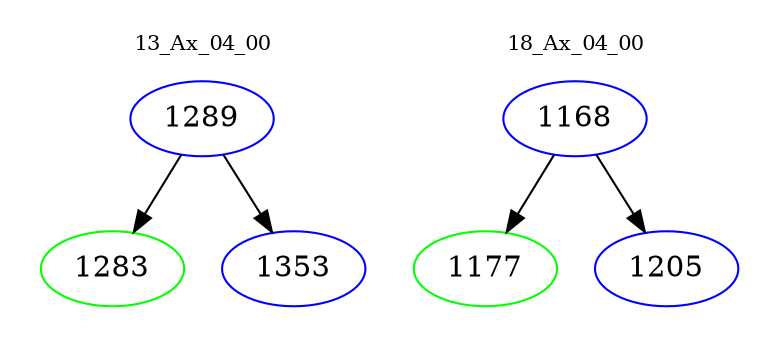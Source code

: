 digraph{
subgraph cluster_0 {
color = white
label = "13_Ax_04_00";
fontsize=10;
T0_1289 [label="1289", color="blue"]
T0_1289 -> T0_1283 [color="black"]
T0_1283 [label="1283", color="green"]
T0_1289 -> T0_1353 [color="black"]
T0_1353 [label="1353", color="blue"]
}
subgraph cluster_1 {
color = white
label = "18_Ax_04_00";
fontsize=10;
T1_1168 [label="1168", color="blue"]
T1_1168 -> T1_1177 [color="black"]
T1_1177 [label="1177", color="green"]
T1_1168 -> T1_1205 [color="black"]
T1_1205 [label="1205", color="blue"]
}
}
